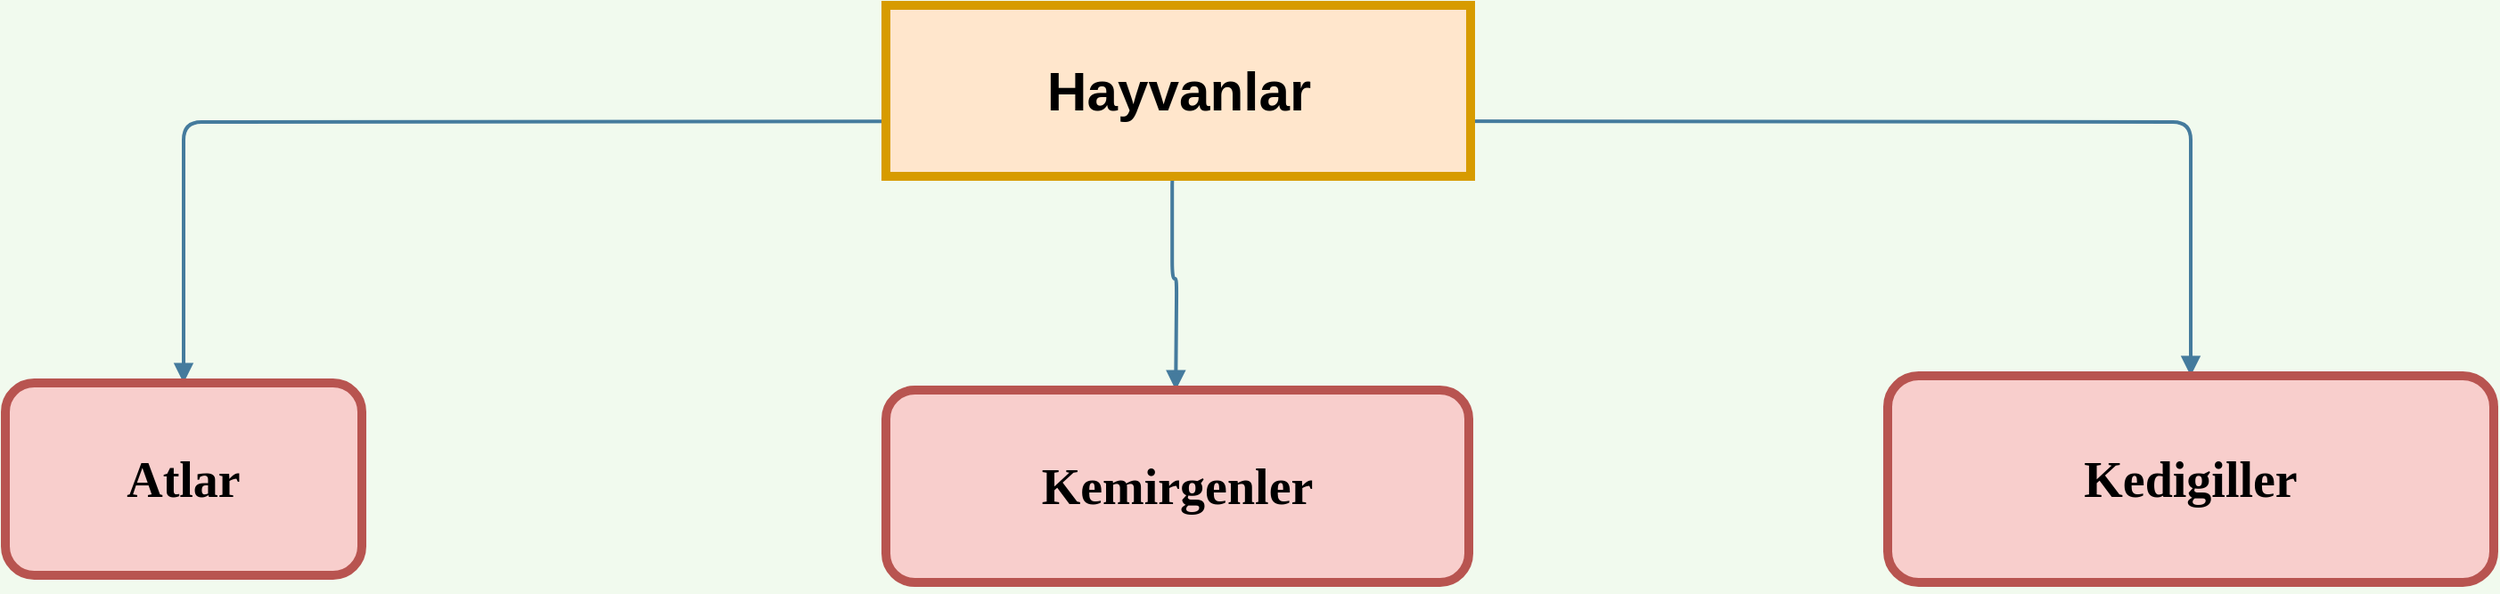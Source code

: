 <mxfile version="14.9.8" type="github">
  <diagram name="Page-1" id="19d8dcba-68ad-dc05-1034-9cf7b2a963f6">
    <mxGraphModel dx="2480" dy="1506" grid="1" gridSize="8" guides="1" tooltips="1" connect="1" arrows="1" fold="1" page="1" pageScale="1" pageWidth="1100" pageHeight="850" background="#F1FAEE" math="0" shadow="0">
      <root>
        <mxCell id="0" />
        <mxCell id="1" parent="0" />
        <mxCell id="218ae93e1282097f-42" value="" style="edgeStyle=orthogonalEdgeStyle;rounded=1;html=1;labelBackgroundColor=none;endArrow=block;endFill=1;strokeColor=#457B9D;strokeWidth=2;fontFamily=Verdana;fontSize=12;fontStyle=1;fontColor=#1D3557;" parent="1" edge="1">
          <mxGeometry relative="1" as="geometry">
            <mxPoint x="1032.571" y="114" as="sourcePoint" />
            <mxPoint x="1024.6" y="240" as="targetPoint" />
          </mxGeometry>
        </mxCell>
        <mxCell id="218ae93e1282097f-43" value="" style="edgeStyle=orthogonalEdgeStyle;rounded=1;html=1;labelBackgroundColor=none;endArrow=block;endFill=1;strokeColor=#457B9D;strokeWidth=2;fontFamily=Verdana;fontSize=12;fontStyle=1;fontColor=#1D3557;" parent="1" target="6257edae8c83ed4a-9" edge="1">
          <mxGeometry relative="1" as="geometry">
            <mxPoint x="933.5" y="89" as="sourcePoint" />
          </mxGeometry>
        </mxCell>
        <mxCell id="218ae93e1282097f-44" value="" style="edgeStyle=orthogonalEdgeStyle;rounded=1;html=1;labelBackgroundColor=none;endArrow=block;endFill=1;strokeColor=#457B9D;strokeWidth=2;fontFamily=Verdana;fontSize=12;fontStyle=1;fontColor=#1D3557;" parent="1" target="218ae93e1282097f-2" edge="1">
          <mxGeometry relative="1" as="geometry">
            <mxPoint x="1133.5" y="89" as="sourcePoint" />
          </mxGeometry>
        </mxCell>
        <mxCell id="6257edae8c83ed4a-9" value="Atlar" style="whiteSpace=wrap;html=1;rounded=1;shadow=0;comic=0;strokeWidth=5;fontFamily=Verdana;align=center;fontSize=28;fontStyle=1;fillColor=#f8cecc;strokeColor=#b85450;" parent="1" vertex="1">
          <mxGeometry x="368" y="236" width="200" height="108" as="geometry" />
        </mxCell>
        <mxCell id="6257edae8c83ed4a-12" value="Kemirgenler" style="whiteSpace=wrap;html=1;rounded=1;shadow=0;comic=0;strokeWidth=5;fontFamily=Verdana;align=center;fontSize=28;fontStyle=1;fillColor=#f8cecc;strokeColor=#b85450;" parent="1" vertex="1">
          <mxGeometry x="862" y="240" width="327" height="108" as="geometry" />
        </mxCell>
        <mxCell id="218ae93e1282097f-2" value="&lt;h5 style=&quot;font-size: 28px;&quot;&gt;Kedigiller&lt;/h5&gt;" style="whiteSpace=wrap;html=1;rounded=1;shadow=0;comic=0;strokeWidth=5;fontFamily=Verdana;align=center;fontSize=28;fontStyle=1;fillColor=#f8cecc;strokeColor=#b85450;" parent="1" vertex="1">
          <mxGeometry x="1424" y="232" width="340" height="116" as="geometry" />
        </mxCell>
        <mxCell id="REWXdWO-nRBNR9K25ZxY-4" value="Hayvanlar" style="text;strokeColor=#d79b00;fillColor=#ffe6cc;html=1;fontSize=31;fontStyle=1;verticalAlign=middle;align=center;rounded=0;sketch=0;strokeWidth=5;" vertex="1" parent="1">
          <mxGeometry x="862" y="24" width="328" height="96" as="geometry" />
        </mxCell>
      </root>
    </mxGraphModel>
  </diagram>
</mxfile>
